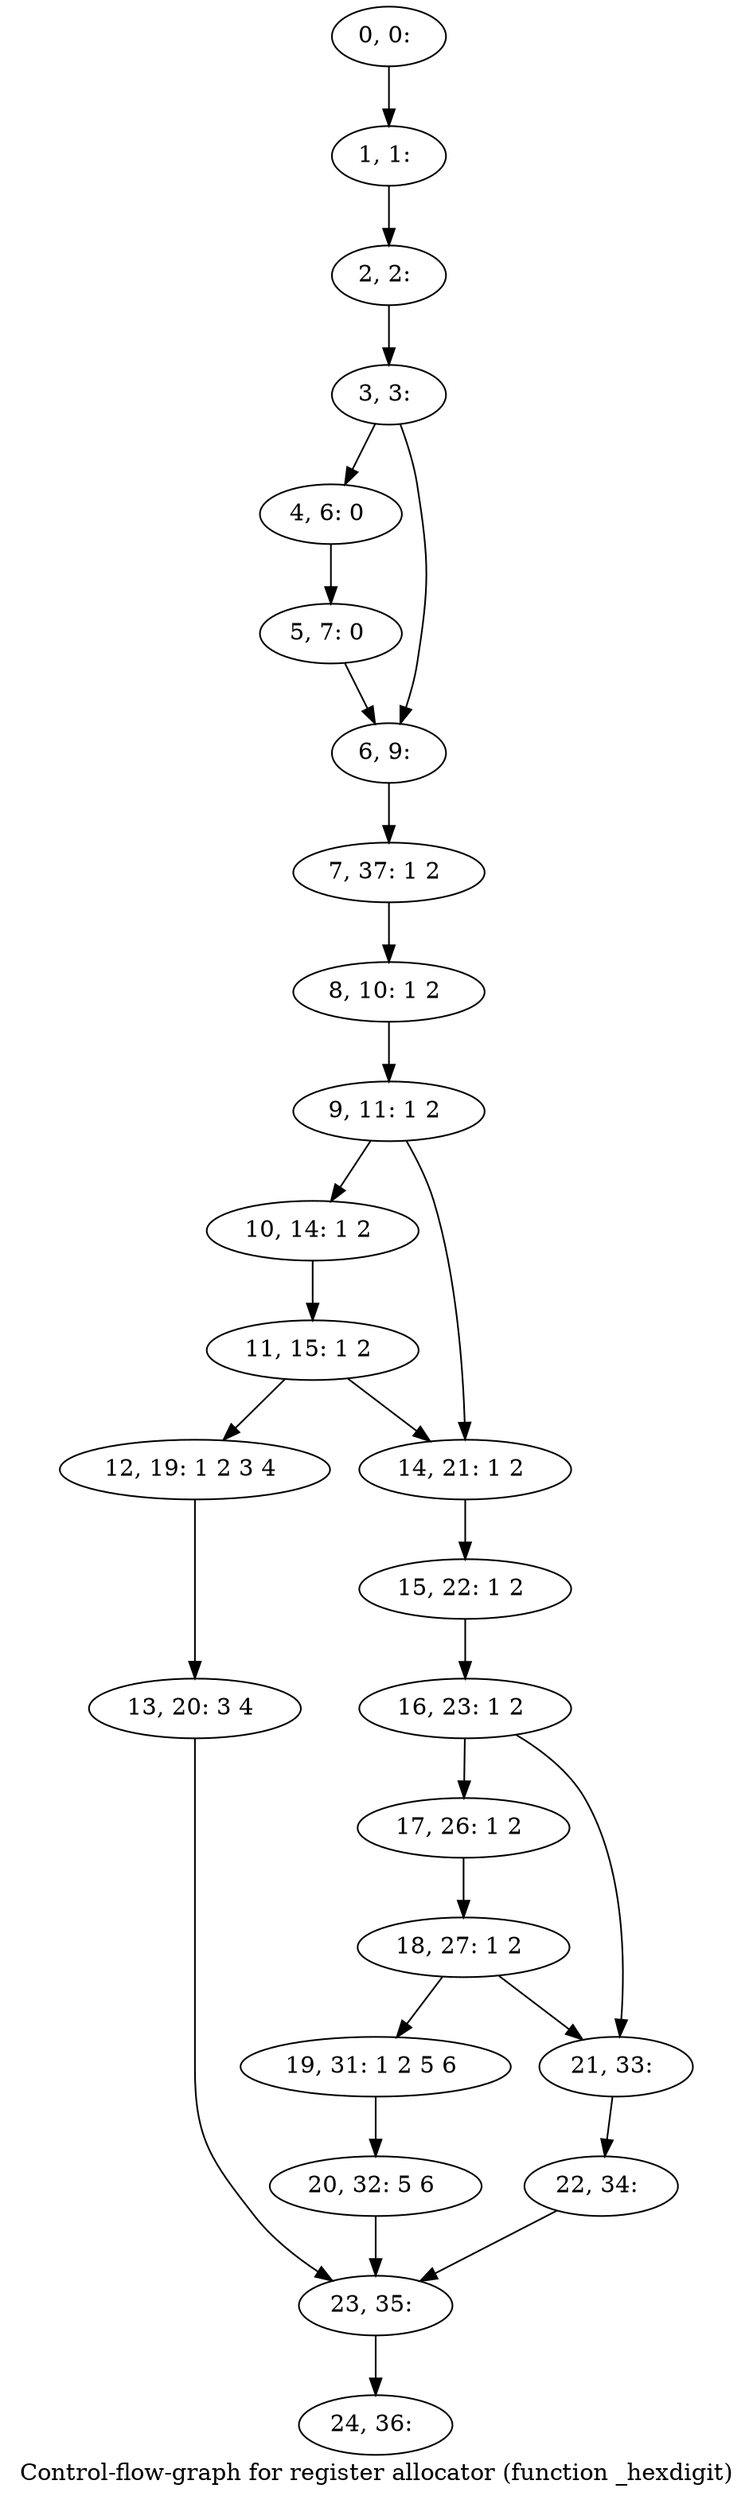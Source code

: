 digraph G {
graph [label="Control-flow-graph for register allocator (function _hexdigit)"]
0[label="0, 0: "];
1[label="1, 1: "];
2[label="2, 2: "];
3[label="3, 3: "];
4[label="4, 6: 0 "];
5[label="5, 7: 0 "];
6[label="6, 9: "];
7[label="7, 37: 1 2 "];
8[label="8, 10: 1 2 "];
9[label="9, 11: 1 2 "];
10[label="10, 14: 1 2 "];
11[label="11, 15: 1 2 "];
12[label="12, 19: 1 2 3 4 "];
13[label="13, 20: 3 4 "];
14[label="14, 21: 1 2 "];
15[label="15, 22: 1 2 "];
16[label="16, 23: 1 2 "];
17[label="17, 26: 1 2 "];
18[label="18, 27: 1 2 "];
19[label="19, 31: 1 2 5 6 "];
20[label="20, 32: 5 6 "];
21[label="21, 33: "];
22[label="22, 34: "];
23[label="23, 35: "];
24[label="24, 36: "];
0->1 ;
1->2 ;
2->3 ;
3->4 ;
3->6 ;
4->5 ;
5->6 ;
6->7 ;
7->8 ;
8->9 ;
9->10 ;
9->14 ;
10->11 ;
11->12 ;
11->14 ;
12->13 ;
13->23 ;
14->15 ;
15->16 ;
16->17 ;
16->21 ;
17->18 ;
18->19 ;
18->21 ;
19->20 ;
20->23 ;
21->22 ;
22->23 ;
23->24 ;
}
